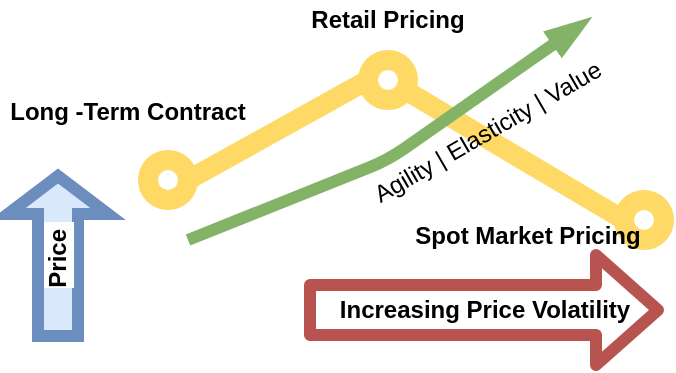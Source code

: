<mxfile version="10.7.3" type="github"><diagram id="mCOAnrKx57ZMJhp0W0J7" name="Page-1"><mxGraphModel dx="2221" dy="715" grid="1" gridSize="10" guides="1" tooltips="1" connect="1" arrows="1" fold="1" page="1" pageScale="1" pageWidth="827" pageHeight="1169" math="0" shadow="0"><root><mxCell id="0"/><mxCell id="1" parent="0"/><mxCell id="BURcEhXKDIgKA0giNNfk-17" value="" style="endArrow=none;html=1;fontSize=12;spacing=0;comic=0;strokeWidth=10;strokeColor=#FFD966;fontStyle=1" edge="1" parent="1" source="BURcEhXKDIgKA0giNNfk-27"><mxGeometry width="50" height="50" relative="1" as="geometry"><mxPoint x="50" y="130" as="sourcePoint"/><mxPoint x="180" y="80" as="targetPoint"/></mxGeometry></mxCell><mxCell id="BURcEhXKDIgKA0giNNfk-18" value="" style="endArrow=none;html=1;fontSize=12;strokeColor=#FFD966;strokeWidth=10;spacing=0;fontStyle=1;entryX=0;entryY=0.5;entryDx=0;entryDy=0;" edge="1" parent="1" target="BURcEhXKDIgKA0giNNfk-30"><mxGeometry width="50" height="50" relative="1" as="geometry"><mxPoint x="180" y="80" as="sourcePoint"/><mxPoint x="330" y="170" as="targetPoint"/></mxGeometry></mxCell><mxCell id="BURcEhXKDIgKA0giNNfk-27" value="" style="ellipse;whiteSpace=wrap;html=1;aspect=fixed;fontSize=12;rounded=1;strokeColor=#FFD966;strokeWidth=10;labelBackgroundColor=#ffffff;spacing=0;endArrow=none;fontStyle=1" vertex="1" parent="1"><mxGeometry x="170" y="70" width="20" height="20" as="geometry"/></mxCell><mxCell id="BURcEhXKDIgKA0giNNfk-28" value="" style="endArrow=none;html=1;fontSize=12;spacing=0;comic=0;strokeWidth=10;strokeColor=#FFD966;fontStyle=1;entryX=0;entryY=0.5;entryDx=0;entryDy=0;exitX=1;exitY=0.5;exitDx=0;exitDy=0;" edge="1" parent="1" source="BURcEhXKDIgKA0giNNfk-29" target="BURcEhXKDIgKA0giNNfk-27"><mxGeometry width="50" height="50" relative="1" as="geometry"><mxPoint x="50" y="130" as="sourcePoint"/><mxPoint x="180" y="80" as="targetPoint"/></mxGeometry></mxCell><mxCell id="BURcEhXKDIgKA0giNNfk-29" value="" style="ellipse;whiteSpace=wrap;html=1;aspect=fixed;fontSize=12;rounded=1;strokeColor=#FFD966;strokeWidth=10;labelBackgroundColor=#ffffff;spacing=0;endArrow=none;fontStyle=1" vertex="1" parent="1"><mxGeometry x="60" y="120" width="20" height="20" as="geometry"/></mxCell><mxCell id="BURcEhXKDIgKA0giNNfk-30" value="" style="ellipse;whiteSpace=wrap;html=1;aspect=fixed;fontSize=12;rounded=1;strokeColor=#FFD966;strokeWidth=10;labelBackgroundColor=#ffffff;spacing=0;endArrow=none;fontStyle=1" vertex="1" parent="1"><mxGeometry x="298" y="140" width="20" height="20" as="geometry"/></mxCell><mxCell id="BURcEhXKDIgKA0giNNfk-32" value="Agility | Elasticity | Value" style="text;html=1;strokeColor=none;fillColor=none;align=center;verticalAlign=middle;whiteSpace=wrap;rounded=0;fontSize=12;rotation=-30;" vertex="1" parent="1"><mxGeometry x="155" y="96" width="150" height="20" as="geometry"/></mxCell><mxCell id="BURcEhXKDIgKA0giNNfk-21" value="Long -Term Contract" style="text;html=1;strokeColor=none;fillColor=none;align=center;verticalAlign=middle;whiteSpace=wrap;rounded=0;fontSize=12;fontStyle=1" vertex="1" parent="1"><mxGeometry x="-10" y="86" width="120" height="20" as="geometry"/></mxCell><mxCell id="BURcEhXKDIgKA0giNNfk-36" value="" style="group" vertex="1" connectable="0" parent="1"><mxGeometry x="-10" y="128" width="328" height="80" as="geometry"/></mxCell><mxCell id="BURcEhXKDIgKA0giNNfk-13" value="Price&amp;nbsp;" style="html=1;align=center;verticalAlign=middle;shape=mxgraph.arrows2.arrow;dy=0.6;dx=19;direction=north;notch=0;flipV=0;horizontal=0;fontSize=12;fontStyle=1;rounded=1;labelBackgroundColor=#ffffff;endArrow=classic;endSize=8.33;strokeColor=#6c8ebf;strokeWidth=6;fillColor=#dae8fc;" vertex="1" parent="BURcEhXKDIgKA0giNNfk-36"><mxGeometry width="50" height="80" as="geometry"/></mxCell><mxCell id="BURcEhXKDIgKA0giNNfk-24" value="Increasing Price Volatility" style="shape=flexArrow;endArrow=classic;html=1;endWidth=24;endSize=8.33;width=20;fontSize=12;fontStyle=1;fillColor=#FFFFFF;strokeColor=#b85450;strokeWidth=6;" edge="1" parent="BURcEhXKDIgKA0giNNfk-36"><mxGeometry width="50" height="50" relative="1" as="geometry"><mxPoint x="148" y="67" as="sourcePoint"/><mxPoint x="328" y="67" as="targetPoint"/></mxGeometry></mxCell><mxCell id="BURcEhXKDIgKA0giNNfk-37" value="" style="group" vertex="1" connectable="0" parent="1"><mxGeometry x="130" y="40" width="100" height="70" as="geometry"/></mxCell><mxCell id="BURcEhXKDIgKA0giNNfk-22" value="Retail Pricing" style="text;html=1;strokeColor=none;fillColor=none;align=center;verticalAlign=middle;whiteSpace=wrap;rounded=0;fontSize=12;fontStyle=1" vertex="1" parent="BURcEhXKDIgKA0giNNfk-37"><mxGeometry width="100" height="20" as="geometry"/></mxCell><mxCell id="BURcEhXKDIgKA0giNNfk-31" value="" style="endArrow=blockThin;html=1;strokeColor=#82b366;strokeWidth=6;fillColor=#d5e8d4;fontSize=12;endFill=1;" edge="1" parent="BURcEhXKDIgKA0giNNfk-37"><mxGeometry width="50" height="50" relative="1" as="geometry"><mxPoint x="-50" y="120" as="sourcePoint"/><mxPoint x="150" y="10" as="targetPoint"/><Array as="points"><mxPoint x="50" y="80"/></Array></mxGeometry></mxCell><mxCell id="BURcEhXKDIgKA0giNNfk-23" value="Spot Market Pricing" style="text;html=1;strokeColor=none;fillColor=none;align=center;verticalAlign=middle;whiteSpace=wrap;rounded=0;fontSize=12;fontStyle=1" vertex="1" parent="1"><mxGeometry x="190" y="146" width="120" height="24" as="geometry"/></mxCell></root></mxGraphModel></diagram></mxfile>
